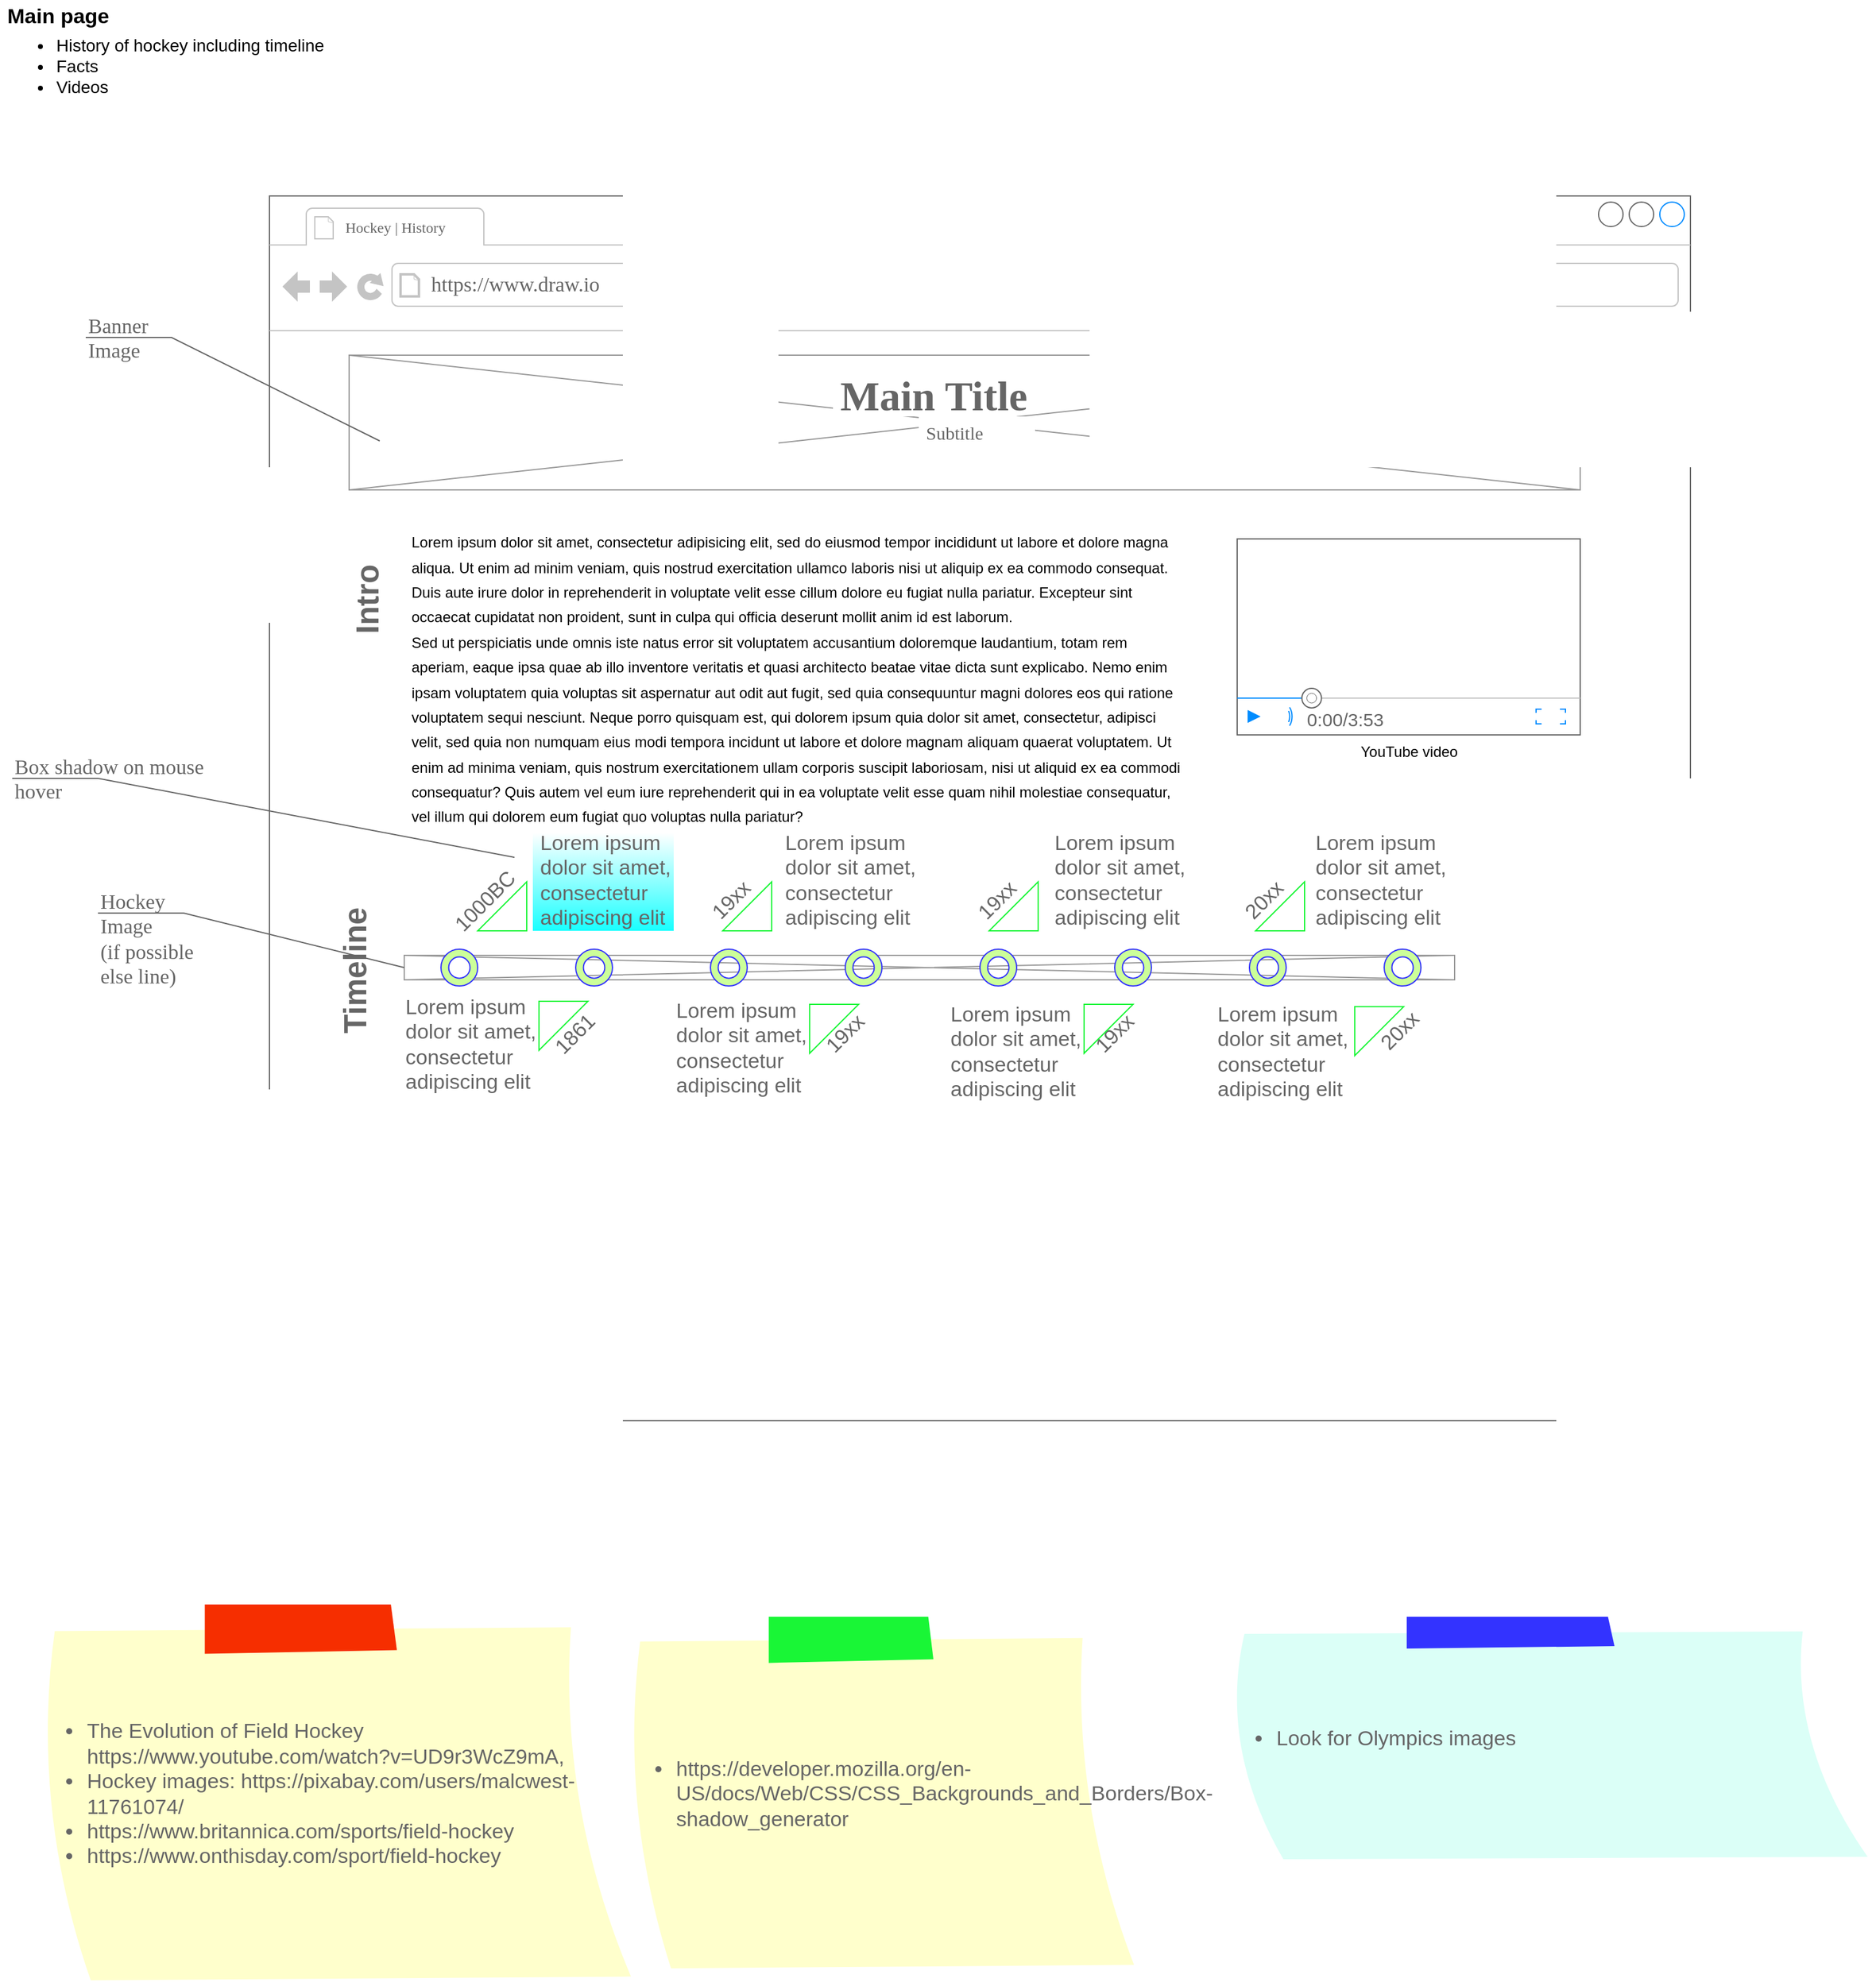 <mxfile version="17.2.4" type="github" pages="3">
  <diagram id="8nH-adLAOv0M6eSok85y" name="index.html">
    <mxGraphModel dx="2500" dy="887" grid="1" gridSize="10" guides="1" tooltips="1" connect="1" arrows="1" fold="1" page="1" pageScale="1" pageWidth="827" pageHeight="1169" math="0" shadow="0">
      <root>
        <mxCell id="0" />
        <mxCell id="1" parent="0" />
        <mxCell id="lS0JQyzxnlS5dcJUhoOn-5" value="" style="strokeWidth=1;shadow=0;dashed=0;align=center;html=1;shape=mxgraph.mockup.containers.browserWindow;rSize=0;strokeColor=none;strokeColor2=#008cff;strokeColor3=#c4c4c4;mainText=,;recursiveResize=0;fontFamily=Verdana;" parent="1" vertex="1">
          <mxGeometry x="-540" y="200" width="1160" height="1000" as="geometry" />
        </mxCell>
        <mxCell id="lS0JQyzxnlS5dcJUhoOn-6" value="&lt;font style=&quot;font-size: 12px&quot;&gt;Hockey | History&lt;/font&gt;" style="strokeWidth=1;shadow=0;dashed=0;align=center;html=1;shape=mxgraph.mockup.containers.anchor;fontSize=17;fontColor=#666666;align=left;fontFamily=Verdana;" parent="lS0JQyzxnlS5dcJUhoOn-5" vertex="1">
          <mxGeometry x="60" y="12" width="110" height="26" as="geometry" />
        </mxCell>
        <mxCell id="lS0JQyzxnlS5dcJUhoOn-7" value="https://www.draw.io" style="strokeWidth=1;shadow=0;dashed=0;align=center;html=1;shape=mxgraph.mockup.containers.anchor;rSize=0;fontSize=17;fontColor=#666666;align=left;fontFamily=Verdana;" parent="lS0JQyzxnlS5dcJUhoOn-5" vertex="1">
          <mxGeometry x="130" y="60" width="250" height="26" as="geometry" />
        </mxCell>
        <mxCell id="lS0JQyzxnlS5dcJUhoOn-2" value="" style="verticalLabelPosition=bottom;shadow=0;dashed=0;align=center;html=1;verticalAlign=top;strokeWidth=1;shape=mxgraph.mockup.graphics.simpleIcon;strokeColor=#999999;" parent="lS0JQyzxnlS5dcJUhoOn-5" vertex="1">
          <mxGeometry x="65" y="130" width="1005" height="110" as="geometry" />
        </mxCell>
        <mxCell id="lS0JQyzxnlS5dcJUhoOn-9" value="&lt;h1&gt;Main Title&lt;/h1&gt;" style="strokeWidth=1;shadow=0;dashed=0;align=center;html=1;shape=mxgraph.mockup.text.textBox;fontColor=#666666;align=left;fontSize=17;spacingLeft=4;spacingTop=-3;strokeColor=none;mainText=;fontFamily=Verdana;" parent="lS0JQyzxnlS5dcJUhoOn-5" vertex="1">
          <mxGeometry x="460" y="150" width="150" height="30" as="geometry" />
        </mxCell>
        <mxCell id="lS0JQyzxnlS5dcJUhoOn-10" value="&lt;font style=&quot;font-size: 15px&quot;&gt;Subtitle&lt;/font&gt;" style="strokeWidth=1;shadow=0;dashed=0;align=center;html=1;shape=mxgraph.mockup.text.textBox;fontColor=#666666;align=left;fontSize=17;spacingLeft=4;spacingTop=-3;strokeColor=none;mainText=;fontFamily=Verdana;" parent="lS0JQyzxnlS5dcJUhoOn-5" vertex="1">
          <mxGeometry x="530" y="180" width="95" height="30" as="geometry" />
        </mxCell>
        <mxCell id="_DV4y93HBxbvO4sn7ViW-2" value="" style="verticalLabelPosition=bottom;shadow=0;dashed=0;align=center;html=1;verticalAlign=top;strokeWidth=1;shape=mxgraph.mockup.graphics.simpleIcon;strokeColor=#999999;" vertex="1" parent="lS0JQyzxnlS5dcJUhoOn-5">
          <mxGeometry x="110" y="620" width="857.5" height="20" as="geometry" />
        </mxCell>
        <mxCell id="_DV4y93HBxbvO4sn7ViW-3" value="&lt;h2&gt;Timeline&lt;/h2&gt;" style="strokeWidth=1;shadow=0;dashed=0;align=center;html=1;shape=mxgraph.mockup.text.textBox;fontColor=#666666;align=left;fontSize=17;spacingLeft=4;spacingTop=-3;strokeColor=none;mainText=;rotation=-90;" vertex="1" parent="lS0JQyzxnlS5dcJUhoOn-5">
          <mxGeometry x="-3.75" y="600" width="150" height="30" as="geometry" />
        </mxCell>
        <mxCell id="_DV4y93HBxbvO4sn7ViW-5" value="&lt;span style=&quot;color: rgb(0 , 0 , 0) ; font-size: 12px&quot;&gt;Lorem ipsum dolor sit amet, consectetur adipisicing elit, sed do eiusmod tempor incididunt ut labore et dolore magna aliqua. Ut enim ad minim veniam, quis nostrud exercitation ullamco laboris nisi ut aliquip ex ea commodo consequat. Duis aute irure dolor in reprehenderit in voluptate velit esse cillum dolore eu fugiat nulla pariatur. Excepteur sint occaecat cupidatat non proident, sunt in culpa qui officia deserunt mollit anim id est laborum.&lt;/span&gt;&lt;br style=&quot;color: rgb(0 , 0 , 0) ; font-size: 12px&quot;&gt;&lt;span style=&quot;color: rgb(0 , 0 , 0) ; font-size: 12px&quot;&gt;Sed ut perspiciatis unde omnis iste natus error sit voluptatem accusantium doloremque laudantium, totam rem aperiam, eaque ipsa quae ab illo inventore veritatis et quasi architecto beatae vitae dicta sunt explicabo. Nemo enim ipsam voluptatem quia voluptas sit aspernatur aut odit aut fugit, sed quia consequuntur magni dolores eos qui ratione voluptatem sequi nesciunt. Neque porro quisquam est, qui dolorem ipsum quia dolor sit amet, consectetur, adipisci velit, sed quia non numquam eius modi tempora incidunt ut labore et dolore magnam aliquam quaerat voluptatem. Ut enim ad minima veniam, quis nostrum exercitationem ullam corporis suscipit laboriosam, nisi ut aliquid ex ea commodi consequatur? Quis autem vel eum iure reprehenderit qui in ea voluptate velit esse quam nihil molestiae consequatur, vel illum qui dolorem eum fugiat quo voluptas nulla pariatur?&lt;/span&gt;" style="strokeWidth=1;shadow=0;dashed=0;align=center;html=1;shape=mxgraph.mockup.text.textBox;fontColor=#666666;align=left;fontSize=17;spacingLeft=4;spacingTop=-3;strokeColor=none;mainText=;whiteSpace=wrap;" vertex="1" parent="lS0JQyzxnlS5dcJUhoOn-5">
          <mxGeometry x="110" y="280" width="640" height="230" as="geometry" />
        </mxCell>
        <mxCell id="_DV4y93HBxbvO4sn7ViW-6" value="&lt;h2&gt;Intro&lt;/h2&gt;" style="strokeWidth=1;shadow=0;dashed=0;align=center;html=1;shape=mxgraph.mockup.text.textBox;fontColor=#666666;align=left;fontSize=17;spacingLeft=4;spacingTop=-3;strokeColor=none;mainText=;rotation=-90;" vertex="1" parent="lS0JQyzxnlS5dcJUhoOn-5">
          <mxGeometry x="32.5" y="300" width="97.5" height="30" as="geometry" />
        </mxCell>
        <mxCell id="_DV4y93HBxbvO4sn7ViW-7" value="YouTube video" style="verticalLabelPosition=bottom;shadow=0;dashed=0;align=center;html=1;verticalAlign=top;strokeWidth=1;shape=mxgraph.mockup.containers.videoPlayer;strokeColor=#666666;strokeColor2=#008cff;strokeColor3=#c4c4c4;textColor=#666666;fillColor2=#008cff;barHeight=30;barPos=20;" vertex="1" parent="lS0JQyzxnlS5dcJUhoOn-5">
          <mxGeometry x="790" y="280" width="280" height="160" as="geometry" />
        </mxCell>
        <mxCell id="Vq7wN6k5Lwtrpj-pgbCC-1" value="" style="verticalLabelPosition=bottom;verticalAlign=top;html=1;shape=mxgraph.basic.donut;dx=6.29;strokeColor=#3333FF;fillColor=#CCFF99;" vertex="1" parent="lS0JQyzxnlS5dcJUhoOn-5">
          <mxGeometry x="140" y="615" width="30" height="30" as="geometry" />
        </mxCell>
        <mxCell id="_DV4y93HBxbvO4sn7ViW-10" value="" style="verticalLabelPosition=bottom;verticalAlign=top;html=1;shape=mxgraph.basic.donut;dx=6.29;strokeColor=#3333FF;fillColor=#CCFF99;" vertex="1" parent="lS0JQyzxnlS5dcJUhoOn-5">
          <mxGeometry x="250" y="615" width="30" height="30" as="geometry" />
        </mxCell>
        <mxCell id="Vq7wN6k5Lwtrpj-pgbCC-16" value="1000BC" style="strokeWidth=1;shadow=0;dashed=0;align=center;html=1;shape=mxgraph.mockup.text.textBox;fontColor=#666666;align=left;fontSize=17;spacingLeft=4;spacingTop=-3;strokeColor=none;mainText=;fillColor=none;rotation=-45;" vertex="1" parent="lS0JQyzxnlS5dcJUhoOn-5">
          <mxGeometry x="140" y="560" width="80" height="30" as="geometry" />
        </mxCell>
        <mxCell id="Vq7wN6k5Lwtrpj-pgbCC-17" value="1861" style="strokeWidth=1;shadow=0;dashed=0;align=center;html=1;shape=mxgraph.mockup.text.textBox;fontColor=#666666;align=left;fontSize=17;spacingLeft=4;spacingTop=-3;strokeColor=none;mainText=;fillColor=none;rotation=-45;" vertex="1" parent="lS0JQyzxnlS5dcJUhoOn-5">
          <mxGeometry x="225" y="667.49" width="60" height="30" as="geometry" />
        </mxCell>
        <mxCell id="Vq7wN6k5Lwtrpj-pgbCC-33" value="19xx" style="strokeWidth=1;shadow=0;dashed=0;align=center;html=1;shape=mxgraph.mockup.text.textBox;fontColor=#666666;align=left;fontSize=17;spacingLeft=4;spacingTop=-3;strokeColor=none;mainText=;fillColor=none;rotation=-45;" vertex="1" parent="lS0JQyzxnlS5dcJUhoOn-5">
          <mxGeometry x="350" y="550" width="80" height="30" as="geometry" />
        </mxCell>
        <mxCell id="Vq7wN6k5Lwtrpj-pgbCC-35" value="19xx" style="strokeWidth=1;shadow=0;dashed=0;align=center;html=1;shape=mxgraph.mockup.text.textBox;fontColor=#666666;align=left;fontSize=17;spacingLeft=4;spacingTop=-3;strokeColor=none;mainText=;fillColor=none;rotation=-45;" vertex="1" parent="lS0JQyzxnlS5dcJUhoOn-5">
          <mxGeometry x="447.5" y="667.49" width="50" height="34.39" as="geometry" />
        </mxCell>
        <mxCell id="Vq7wN6k5Lwtrpj-pgbCC-38" value="&lt;span&gt;Lorem ipsum dolor sit amet, consectetur adipiscing elit&lt;/span&gt;" style="strokeWidth=1;shadow=0;dashed=0;align=center;html=1;shape=mxgraph.mockup.text.textBox;fontColor=#666666;align=left;fontSize=17;spacingLeft=4;spacingTop=-3;strokeColor=none;mainText=;fillColor=default;whiteSpace=wrap;gradientColor=#19FFFF;" vertex="1" parent="lS0JQyzxnlS5dcJUhoOn-5">
          <mxGeometry x="215" y="520" width="115" height="80" as="geometry" />
        </mxCell>
        <mxCell id="Vq7wN6k5Lwtrpj-pgbCC-39" value="Box shadow on mouse &lt;br&gt;hover" style="strokeWidth=1;shadow=0;dashed=0;align=center;html=1;shape=mxgraph.mockup.text.callout;linkText=;textSize=17;textColor=#666666;callDir=NW;callStyle=line;fontSize=17;fontColor=#666666;align=left;verticalAlign=top;strokeColor=#666666;fontFamily=Verdana;" vertex="1" parent="lS0JQyzxnlS5dcJUhoOn-5">
          <mxGeometry x="-210" y="450" width="410" height="90" as="geometry" />
        </mxCell>
        <mxCell id="Vq7wN6k5Lwtrpj-pgbCC-40" value="&lt;span&gt;Lorem ipsum dolor sit amet, consectetur adipiscing elit&lt;/span&gt;" style="strokeWidth=1;shadow=0;dashed=0;align=right;html=1;shape=mxgraph.mockup.text.textBox;fontColor=#666666;align=left;fontSize=17;spacingLeft=4;spacingTop=-3;strokeColor=none;mainText=;fillColor=none;whiteSpace=wrap;gradientColor=#19FFFF;" vertex="1" parent="lS0JQyzxnlS5dcJUhoOn-5">
          <mxGeometry x="105" y="654.97" width="115" height="80" as="geometry" />
        </mxCell>
        <mxCell id="Vq7wN6k5Lwtrpj-pgbCC-41" value="&lt;span&gt;Lorem ipsum dolor sit amet, consectetur adipiscing elit&lt;/span&gt;" style="strokeWidth=1;shadow=0;dashed=0;align=center;html=1;shape=mxgraph.mockup.text.textBox;fontColor=#666666;align=left;fontSize=17;spacingLeft=4;spacingTop=-3;strokeColor=none;mainText=;fillColor=none;whiteSpace=wrap;gradientColor=#19FFFF;" vertex="1" parent="lS0JQyzxnlS5dcJUhoOn-5">
          <mxGeometry x="325.94" y="657.49" width="115" height="80" as="geometry" />
        </mxCell>
        <mxCell id="Vq7wN6k5Lwtrpj-pgbCC-42" value="&lt;span&gt;Lorem ipsum dolor sit amet, consectetur adipiscing elit&lt;/span&gt;" style="strokeWidth=1;shadow=0;dashed=0;align=center;html=1;shape=mxgraph.mockup.text.textBox;fontColor=#666666;align=left;fontSize=17;spacingLeft=4;spacingTop=-3;strokeColor=none;mainText=;fillColor=none;whiteSpace=wrap;gradientColor=#19FFFF;" vertex="1" parent="lS0JQyzxnlS5dcJUhoOn-5">
          <mxGeometry x="415" y="520" width="115" height="80" as="geometry" />
        </mxCell>
        <mxCell id="Vq7wN6k5Lwtrpj-pgbCC-43" value="19xx" style="strokeWidth=1;shadow=0;dashed=0;align=center;html=1;shape=mxgraph.mockup.text.textBox;fontColor=#666666;align=left;fontSize=17;spacingLeft=4;spacingTop=-3;strokeColor=none;mainText=;fillColor=none;rotation=-45;" vertex="1" parent="lS0JQyzxnlS5dcJUhoOn-5">
          <mxGeometry x="567.5" y="550" width="80" height="30" as="geometry" />
        </mxCell>
        <mxCell id="Vq7wN6k5Lwtrpj-pgbCC-44" value="&lt;span&gt;Lorem ipsum dolor sit amet, consectetur adipiscing elit&lt;/span&gt;" style="strokeWidth=1;shadow=0;dashed=0;align=center;html=1;shape=mxgraph.mockup.text.textBox;fontColor=#666666;align=left;fontSize=17;spacingLeft=4;spacingTop=-3;strokeColor=none;mainText=;fillColor=none;whiteSpace=wrap;gradientColor=#19FFFF;" vertex="1" parent="lS0JQyzxnlS5dcJUhoOn-5">
          <mxGeometry x="635" y="520" width="115" height="80" as="geometry" />
        </mxCell>
        <mxCell id="Vq7wN6k5Lwtrpj-pgbCC-45" value="20xx" style="strokeWidth=1;shadow=0;dashed=0;align=center;html=1;shape=mxgraph.mockup.text.textBox;fontColor=#666666;align=left;fontSize=17;spacingLeft=4;spacingTop=-3;strokeColor=none;mainText=;fillColor=none;rotation=-45;" vertex="1" parent="lS0JQyzxnlS5dcJUhoOn-5">
          <mxGeometry x="785" y="550" width="80" height="30" as="geometry" />
        </mxCell>
        <mxCell id="Vq7wN6k5Lwtrpj-pgbCC-46" value="&lt;span&gt;Lorem ipsum dolor sit amet, consectetur adipiscing elit&lt;/span&gt;" style="strokeWidth=1;shadow=0;dashed=0;align=center;html=1;shape=mxgraph.mockup.text.textBox;fontColor=#666666;align=left;fontSize=17;spacingLeft=4;spacingTop=-3;strokeColor=none;mainText=;fillColor=none;whiteSpace=wrap;gradientColor=#19FFFF;" vertex="1" parent="lS0JQyzxnlS5dcJUhoOn-5">
          <mxGeometry x="848.44" y="520" width="115" height="80" as="geometry" />
        </mxCell>
        <mxCell id="Vq7wN6k5Lwtrpj-pgbCC-47" value="&lt;span&gt;Lorem ipsum dolor sit amet, consectetur adipiscing elit&lt;/span&gt;" style="strokeWidth=1;shadow=0;dashed=0;align=center;html=1;shape=mxgraph.mockup.text.textBox;fontColor=#666666;align=left;fontSize=17;spacingLeft=4;spacingTop=-3;strokeColor=none;mainText=;fillColor=none;whiteSpace=wrap;gradientColor=#19FFFF;" vertex="1" parent="lS0JQyzxnlS5dcJUhoOn-5">
          <mxGeometry x="550" y="660" width="115" height="80" as="geometry" />
        </mxCell>
        <mxCell id="Vq7wN6k5Lwtrpj-pgbCC-48" value="19xx" style="strokeWidth=1;shadow=0;dashed=0;align=center;html=1;shape=mxgraph.mockup.text.textBox;fontColor=#666666;align=left;fontSize=17;spacingLeft=4;spacingTop=-3;strokeColor=none;mainText=;fillColor=none;rotation=-45;" vertex="1" parent="lS0JQyzxnlS5dcJUhoOn-5">
          <mxGeometry x="667.5" y="667.49" width="50" height="34.39" as="geometry" />
        </mxCell>
        <mxCell id="Vq7wN6k5Lwtrpj-pgbCC-49" value="&lt;span&gt;Lorem ipsum dolor sit amet, consectetur adipiscing elit&lt;/span&gt;" style="strokeWidth=1;shadow=0;dashed=0;align=center;html=1;shape=mxgraph.mockup.text.textBox;fontColor=#666666;align=left;fontSize=17;spacingLeft=4;spacingTop=-3;strokeColor=none;mainText=;fillColor=none;whiteSpace=wrap;gradientColor=#19FFFF;" vertex="1" parent="lS0JQyzxnlS5dcJUhoOn-5">
          <mxGeometry x="767.5" y="660" width="115" height="80" as="geometry" />
        </mxCell>
        <mxCell id="Vq7wN6k5Lwtrpj-pgbCC-50" value="20xx" style="strokeWidth=1;shadow=0;dashed=0;align=center;html=1;shape=mxgraph.mockup.text.textBox;fontColor=#666666;align=left;fontSize=17;spacingLeft=4;spacingTop=-3;strokeColor=none;mainText=;fillColor=none;rotation=-45;" vertex="1" parent="lS0JQyzxnlS5dcJUhoOn-5">
          <mxGeometry x="900" y="665.61" width="50" height="34.39" as="geometry" />
        </mxCell>
        <mxCell id="Vq7wN6k5Lwtrpj-pgbCC-52" value="" style="verticalLabelPosition=bottom;verticalAlign=top;html=1;shape=mxgraph.basic.orthogonal_triangle;strokeColor=#19F636;fillColor=none;gradientColor=#19FFFF;rotation=-90;" vertex="1" parent="lS0JQyzxnlS5dcJUhoOn-5">
          <mxGeometry x="170" y="560" width="40" height="40" as="geometry" />
        </mxCell>
        <mxCell id="Vq7wN6k5Lwtrpj-pgbCC-53" value="" style="verticalLabelPosition=bottom;verticalAlign=top;html=1;shape=mxgraph.basic.orthogonal_triangle;strokeColor=#19F636;fillColor=none;gradientColor=#19FFFF;rotation=-90;" vertex="1" parent="lS0JQyzxnlS5dcJUhoOn-5">
          <mxGeometry x="370" y="560" width="40" height="40" as="geometry" />
        </mxCell>
        <mxCell id="Vq7wN6k5Lwtrpj-pgbCC-54" value="" style="verticalLabelPosition=bottom;verticalAlign=top;html=1;shape=mxgraph.basic.orthogonal_triangle;strokeColor=#19F636;fillColor=none;gradientColor=#19FFFF;rotation=-90;" vertex="1" parent="lS0JQyzxnlS5dcJUhoOn-5">
          <mxGeometry x="587.5" y="560" width="40" height="40" as="geometry" />
        </mxCell>
        <mxCell id="Vq7wN6k5Lwtrpj-pgbCC-55" value="" style="verticalLabelPosition=bottom;verticalAlign=top;html=1;shape=mxgraph.basic.orthogonal_triangle;strokeColor=#19F636;fillColor=none;gradientColor=#19FFFF;rotation=-90;" vertex="1" parent="lS0JQyzxnlS5dcJUhoOn-5">
          <mxGeometry x="805" y="560" width="40" height="40" as="geometry" />
        </mxCell>
        <mxCell id="Vq7wN6k5Lwtrpj-pgbCC-56" value="" style="verticalLabelPosition=bottom;verticalAlign=top;html=1;shape=mxgraph.basic.orthogonal_triangle;strokeColor=#19F636;fillColor=none;gradientColor=#19FFFF;rotation=90;" vertex="1" parent="lS0JQyzxnlS5dcJUhoOn-5">
          <mxGeometry x="220" y="657.49" width="40" height="40" as="geometry" />
        </mxCell>
        <mxCell id="Vq7wN6k5Lwtrpj-pgbCC-58" value="" style="verticalLabelPosition=bottom;verticalAlign=top;html=1;shape=mxgraph.basic.orthogonal_triangle;strokeColor=#19F636;fillColor=none;gradientColor=#19FFFF;rotation=90;" vertex="1" parent="lS0JQyzxnlS5dcJUhoOn-5">
          <mxGeometry x="440.94" y="660" width="40" height="40" as="geometry" />
        </mxCell>
        <mxCell id="Vq7wN6k5Lwtrpj-pgbCC-59" value="" style="verticalLabelPosition=bottom;verticalAlign=top;html=1;shape=mxgraph.basic.orthogonal_triangle;strokeColor=#19F636;fillColor=none;gradientColor=#19FFFF;rotation=90;" vertex="1" parent="lS0JQyzxnlS5dcJUhoOn-5">
          <mxGeometry x="665" y="660" width="40" height="40" as="geometry" />
        </mxCell>
        <mxCell id="Vq7wN6k5Lwtrpj-pgbCC-60" value="" style="verticalLabelPosition=bottom;verticalAlign=top;html=1;shape=mxgraph.basic.orthogonal_triangle;strokeColor=#19F636;fillColor=none;gradientColor=#19FFFF;rotation=90;" vertex="1" parent="lS0JQyzxnlS5dcJUhoOn-5">
          <mxGeometry x="885.94" y="661.88" width="40" height="40" as="geometry" />
        </mxCell>
        <mxCell id="lS0JQyzxnlS5dcJUhoOn-8" value="Banner&lt;br&gt;Image" style="strokeWidth=1;shadow=0;dashed=0;align=center;html=1;shape=mxgraph.mockup.text.callout;linkText=;textSize=17;textColor=#666666;callDir=NW;callStyle=line;fontSize=17;fontColor=#666666;align=left;verticalAlign=top;strokeColor=#666666;fontFamily=Verdana;" parent="1" vertex="1">
          <mxGeometry x="-690" y="290" width="240" height="110" as="geometry" />
        </mxCell>
        <mxCell id="pFQr3TKwE8AE9kj7NU_g-1" value="&lt;b&gt;&lt;font color=&quot;#000000&quot;&gt;Main page&lt;/font&gt;&lt;/b&gt;" style="strokeWidth=1;shadow=0;dashed=0;align=center;html=1;shape=mxgraph.mockup.text.textBox;fontColor=#666666;align=left;fontSize=17;spacingLeft=4;spacingTop=-3;strokeColor=none;mainText=" parent="1" vertex="1">
          <mxGeometry x="-760" y="40" width="150" height="30" as="geometry" />
        </mxCell>
        <mxCell id="8r5M_L36HyFQbFAAj_BB-1" value="&lt;ul style=&quot;font-size: 14px&quot;&gt;&lt;li&gt;History of hockey including timeline&lt;/li&gt;&lt;li&gt;Facts&amp;nbsp;&lt;/li&gt;&lt;li&gt;Videos&lt;/li&gt;&lt;/ul&gt;" style="strokeWidth=1;shadow=0;dashed=0;align=center;html=1;shape=mxgraph.mockup.text.textBox;fontColor=#000000;align=left;fontSize=17;spacingLeft=4;spacingTop=-3;strokeColor=none;mainText=" parent="1" vertex="1">
          <mxGeometry x="-760" y="80" width="150" height="30" as="geometry" />
        </mxCell>
        <mxCell id="6jjzfinIZiVhQwKsv2bi-1" value="&lt;ul&gt;&lt;li style=&quot;text-align: left&quot;&gt;The Evolution of Field Hockey https://www.youtube.com/watch?v=UD9r3WcZ9mA,&lt;br&gt;&lt;/li&gt;&lt;li style=&quot;text-align: left&quot;&gt;Hockey images:&amp;nbsp;https://pixabay.com/users/malcwest-11761074/&lt;/li&gt;&lt;li style=&quot;text-align: left&quot;&gt;https://www.britannica.com/sports/field-hockey&lt;br&gt;&lt;/li&gt;&lt;li style=&quot;text-align: left&quot;&gt;https://www.onthisday.com/sport/field-hockey&lt;br&gt;&lt;/li&gt;&lt;/ul&gt;" style="strokeWidth=1;shadow=0;dashed=0;align=center;html=1;shape=mxgraph.mockup.text.stickyNote2;fontColor=#666666;mainText=;fontSize=17;whiteSpace=wrap;fillColor=#ffffcc;strokeColor=#F62E00;" parent="1" vertex="1">
          <mxGeometry x="-730" y="1350" width="490" height="310" as="geometry" />
        </mxCell>
        <mxCell id="_DV4y93HBxbvO4sn7ViW-8" value="Hockey &lt;br&gt;Image &lt;br&gt;(if possible&lt;br&gt;else line)&lt;br&gt;" style="strokeWidth=1;shadow=0;dashed=0;align=center;html=1;shape=mxgraph.mockup.text.callout;linkText=;textSize=17;textColor=#666666;callDir=NW;callStyle=line;fontSize=17;fontColor=#666666;align=left;verticalAlign=top;strokeColor=#666666;fontFamily=Verdana;" vertex="1" parent="1">
          <mxGeometry x="-680" y="760" width="250" height="70" as="geometry" />
        </mxCell>
        <mxCell id="_DV4y93HBxbvO4sn7ViW-9" value="&lt;ul&gt;&lt;li&gt;Look for Olympics images&lt;/li&gt;&lt;/ul&gt;" style="strokeWidth=1;shadow=0;dashed=0;align=left;html=1;shape=mxgraph.mockup.text.stickyNote2;fontColor=#666666;mainText=;fontSize=17;whiteSpace=wrap;fillColor=#DBFFF7;strokeColor=#3333FF;" vertex="1" parent="1">
          <mxGeometry x="240" y="1360" width="530" height="200" as="geometry" />
        </mxCell>
        <mxCell id="Vq7wN6k5Lwtrpj-pgbCC-3" value="" style="verticalLabelPosition=bottom;verticalAlign=top;html=1;shape=mxgraph.basic.donut;dx=6.29;strokeColor=#3333FF;fillColor=#CCFF99;" vertex="1" parent="1">
          <mxGeometry x="-180" y="815" width="30" height="30" as="geometry" />
        </mxCell>
        <mxCell id="Vq7wN6k5Lwtrpj-pgbCC-5" value="" style="verticalLabelPosition=bottom;verticalAlign=top;html=1;shape=mxgraph.basic.donut;dx=6.29;strokeColor=#3333FF;fillColor=#CCFF99;" vertex="1" parent="1">
          <mxGeometry x="-70" y="815" width="30" height="30" as="geometry" />
        </mxCell>
        <mxCell id="Vq7wN6k5Lwtrpj-pgbCC-7" value="" style="verticalLabelPosition=bottom;verticalAlign=top;html=1;shape=mxgraph.basic.donut;dx=6.29;strokeColor=#3333FF;fillColor=#CCFF99;" vertex="1" parent="1">
          <mxGeometry x="40" y="815" width="30" height="30" as="geometry" />
        </mxCell>
        <mxCell id="Vq7wN6k5Lwtrpj-pgbCC-9" value="" style="verticalLabelPosition=bottom;verticalAlign=top;html=1;shape=mxgraph.basic.donut;dx=6.29;strokeColor=#3333FF;fillColor=#CCFF99;" vertex="1" parent="1">
          <mxGeometry x="150" y="815" width="30" height="30" as="geometry" />
        </mxCell>
        <mxCell id="Vq7wN6k5Lwtrpj-pgbCC-11" value="" style="verticalLabelPosition=bottom;verticalAlign=top;html=1;shape=mxgraph.basic.donut;dx=6.29;strokeColor=#3333FF;fillColor=#CCFF99;" vertex="1" parent="1">
          <mxGeometry x="260" y="815" width="30" height="30" as="geometry" />
        </mxCell>
        <mxCell id="Vq7wN6k5Lwtrpj-pgbCC-13" value="" style="verticalLabelPosition=bottom;verticalAlign=top;html=1;shape=mxgraph.basic.donut;dx=6.29;strokeColor=#3333FF;fillColor=#CCFF99;" vertex="1" parent="1">
          <mxGeometry x="370" y="815" width="30" height="30" as="geometry" />
        </mxCell>
        <mxCell id="Vq7wN6k5Lwtrpj-pgbCC-37" value="&lt;ul&gt;&lt;li&gt;https://developer.mozilla.org/en-US/docs/Web/CSS/CSS_Backgrounds_and_Borders/Box-shadow_generator&lt;br&gt;&lt;/li&gt;&lt;/ul&gt;" style="strokeWidth=1;shadow=0;dashed=0;align=left;html=1;shape=mxgraph.mockup.text.stickyNote2;fontColor=#666666;mainText=;fontSize=17;whiteSpace=wrap;fillColor=#ffffcc;strokeColor=#19F636;" vertex="1" parent="1">
          <mxGeometry x="-250" y="1360" width="420" height="290" as="geometry" />
        </mxCell>
      </root>
    </mxGraphModel>
  </diagram>
  <diagram id="6LIQ0Oh_Yhucuo4s8fjb" name="ireland.html">
    <mxGraphModel dx="2500" dy="887" grid="1" gridSize="10" guides="1" tooltips="1" connect="1" arrows="1" fold="1" page="1" pageScale="1" pageWidth="827" pageHeight="1169" math="0" shadow="0">
      <root>
        <mxCell id="0" />
        <mxCell id="1" parent="0" />
        <mxCell id="1Xi78duEf_SRkK55Yz3g-1" value="" style="strokeWidth=1;shadow=0;dashed=0;align=center;html=1;shape=mxgraph.mockup.containers.browserWindow;rSize=0;strokeColor=none;strokeColor2=#008cff;strokeColor3=#c4c4c4;mainText=,;recursiveResize=0;fontFamily=Verdana;" parent="1" vertex="1">
          <mxGeometry x="-540" y="220" width="1160" height="750" as="geometry" />
        </mxCell>
        <mxCell id="1Xi78duEf_SRkK55Yz3g-2" value="&lt;font style=&quot;font-size: 12px&quot;&gt;Hockey | Ireland&lt;/font&gt;" style="strokeWidth=1;shadow=0;dashed=0;align=center;html=1;shape=mxgraph.mockup.containers.anchor;fontSize=17;fontColor=#666666;align=left;fontFamily=Verdana;" parent="1Xi78duEf_SRkK55Yz3g-1" vertex="1">
          <mxGeometry x="60" y="12" width="110" height="26" as="geometry" />
        </mxCell>
        <mxCell id="1Xi78duEf_SRkK55Yz3g-3" value="https://www.draw.io" style="strokeWidth=1;shadow=0;dashed=0;align=center;html=1;shape=mxgraph.mockup.containers.anchor;rSize=0;fontSize=17;fontColor=#666666;align=left;fontFamily=Verdana;" parent="1Xi78duEf_SRkK55Yz3g-1" vertex="1">
          <mxGeometry x="130" y="60" width="250" height="26" as="geometry" />
        </mxCell>
        <mxCell id="1Xi78duEf_SRkK55Yz3g-4" value="" style="verticalLabelPosition=bottom;shadow=0;dashed=0;align=center;html=1;verticalAlign=top;strokeWidth=1;shape=mxgraph.mockup.graphics.simpleIcon;strokeColor=#999999;" parent="1Xi78duEf_SRkK55Yz3g-1" vertex="1">
          <mxGeometry x="65" y="130" width="1005" height="110" as="geometry" />
        </mxCell>
        <mxCell id="1Xi78duEf_SRkK55Yz3g-5" value="Main Title" style="strokeWidth=1;shadow=0;dashed=0;align=center;html=1;shape=mxgraph.mockup.text.textBox;fontColor=#666666;align=left;fontSize=17;spacingLeft=4;spacingTop=-3;strokeColor=none;mainText=;fontFamily=Verdana;" parent="1Xi78duEf_SRkK55Yz3g-1" vertex="1">
          <mxGeometry x="510" y="150" width="100" height="30" as="geometry" />
        </mxCell>
        <mxCell id="1Xi78duEf_SRkK55Yz3g-6" value="&lt;font style=&quot;font-size: 15px&quot;&gt;Subtitle&lt;/font&gt;" style="strokeWidth=1;shadow=0;dashed=0;align=center;html=1;shape=mxgraph.mockup.text.textBox;fontColor=#666666;align=left;fontSize=17;spacingLeft=4;spacingTop=-3;strokeColor=none;mainText=;fontFamily=Verdana;" parent="1Xi78duEf_SRkK55Yz3g-1" vertex="1">
          <mxGeometry x="520" y="180" width="105" height="30" as="geometry" />
        </mxCell>
        <mxCell id="1Xi78duEf_SRkK55Yz3g-7" value="Banner&lt;br&gt;Image" style="strokeWidth=1;shadow=0;dashed=0;align=center;html=1;shape=mxgraph.mockup.text.callout;linkText=;textSize=17;textColor=#666666;callDir=NW;callStyle=line;fontSize=17;fontColor=#666666;align=left;verticalAlign=top;strokeColor=#666666;fontFamily=Verdana;" parent="1" vertex="1">
          <mxGeometry x="-690" y="290" width="240" height="110" as="geometry" />
        </mxCell>
        <mxCell id="EhIP7xvMSSnnn1oHaPS0-1" value="&lt;b&gt;&lt;font color=&quot;#000000&quot;&gt;Ireland-specific page&lt;/font&gt;&lt;/b&gt;" style="strokeWidth=1;shadow=0;dashed=0;align=center;html=1;shape=mxgraph.mockup.text.textBox;fontColor=#666666;align=left;fontSize=17;spacingLeft=4;spacingTop=-3;strokeColor=none;mainText=" parent="1" vertex="1">
          <mxGeometry x="-760" y="40" width="150" height="30" as="geometry" />
        </mxCell>
        <mxCell id="hsfocFUbdbFoDbfEC-pu-1" value="&lt;ul style=&quot;font-size: 14px&quot;&gt;&lt;li&gt;Interesting facts regarding Irish hockey&lt;/li&gt;&lt;/ul&gt;" style="strokeWidth=1;shadow=0;dashed=0;align=center;html=1;shape=mxgraph.mockup.text.textBox;fontColor=#000000;align=left;fontSize=17;spacingLeft=4;spacingTop=-3;strokeColor=none;mainText=" parent="1" vertex="1">
          <mxGeometry x="-760" y="80" width="150" height="30" as="geometry" />
        </mxCell>
        <mxCell id="-yxaRerC0VIWWncdA_-B-1" value="&lt;div&gt;&lt;ul&gt;&lt;li&gt;&lt;span&gt;The Evolution of Field Hockey, ladies 1950&lt;br&gt;&lt;/span&gt;https://www.youtube.com/watch?v=UD9r3WcZ9mA&amp;amp;t=17s&lt;/li&gt;&lt;/ul&gt;&lt;/div&gt;" style="strokeWidth=1;shadow=0;dashed=0;align=left;html=1;shape=mxgraph.mockup.text.stickyNote2;fontColor=#666666;mainText=;fontSize=17;whiteSpace=wrap;fillColor=#ffffcc;strokeColor=#F62E00;" parent="1" vertex="1">
          <mxGeometry x="-740" y="1010" width="890" height="200" as="geometry" />
        </mxCell>
      </root>
    </mxGraphModel>
  </diagram>
  <diagram name="resources.html" id="hCc4rgPqJH8QpYUVkqhM">
    <mxGraphModel dx="3671" dy="1508" grid="1" gridSize="10" guides="1" tooltips="1" connect="1" arrows="1" fold="1" page="1" pageScale="1" pageWidth="827" pageHeight="1169" math="0" shadow="0">
      <root>
        <mxCell id="KBzY5KJ9VlvMmLMHG7pH-0" />
        <mxCell id="KBzY5KJ9VlvMmLMHG7pH-1" parent="KBzY5KJ9VlvMmLMHG7pH-0" />
        <mxCell id="KBzY5KJ9VlvMmLMHG7pH-2" value="" style="strokeWidth=1;shadow=0;dashed=0;align=center;html=1;shape=mxgraph.mockup.containers.browserWindow;rSize=0;strokeColor=none;strokeColor2=#008cff;strokeColor3=#c4c4c4;mainText=,;recursiveResize=0;fontFamily=Verdana;" vertex="1" parent="KBzY5KJ9VlvMmLMHG7pH-1">
          <mxGeometry x="-540" y="220" width="1160" height="750" as="geometry" />
        </mxCell>
        <mxCell id="KBzY5KJ9VlvMmLMHG7pH-3" value="&lt;font style=&quot;font-size: 12px&quot;&gt;Hockey | Ireland&lt;/font&gt;" style="strokeWidth=1;shadow=0;dashed=0;align=center;html=1;shape=mxgraph.mockup.containers.anchor;fontSize=17;fontColor=#666666;align=left;fontFamily=Verdana;" vertex="1" parent="KBzY5KJ9VlvMmLMHG7pH-2">
          <mxGeometry x="60" y="12" width="110" height="26" as="geometry" />
        </mxCell>
        <mxCell id="KBzY5KJ9VlvMmLMHG7pH-4" value="https://www.draw.io" style="strokeWidth=1;shadow=0;dashed=0;align=center;html=1;shape=mxgraph.mockup.containers.anchor;rSize=0;fontSize=17;fontColor=#666666;align=left;fontFamily=Verdana;" vertex="1" parent="KBzY5KJ9VlvMmLMHG7pH-2">
          <mxGeometry x="130" y="60" width="250" height="26" as="geometry" />
        </mxCell>
        <mxCell id="KBzY5KJ9VlvMmLMHG7pH-5" value="" style="verticalLabelPosition=bottom;shadow=0;dashed=0;align=center;html=1;verticalAlign=top;strokeWidth=1;shape=mxgraph.mockup.graphics.simpleIcon;strokeColor=#999999;" vertex="1" parent="KBzY5KJ9VlvMmLMHG7pH-2">
          <mxGeometry x="65" y="130" width="1005" height="110" as="geometry" />
        </mxCell>
        <mxCell id="KBzY5KJ9VlvMmLMHG7pH-6" value="Main Title" style="strokeWidth=1;shadow=0;dashed=0;align=center;html=1;shape=mxgraph.mockup.text.textBox;fontColor=#666666;align=left;fontSize=17;spacingLeft=4;spacingTop=-3;strokeColor=none;mainText=;fontFamily=Verdana;" vertex="1" parent="KBzY5KJ9VlvMmLMHG7pH-2">
          <mxGeometry x="510" y="150" width="100" height="30" as="geometry" />
        </mxCell>
        <mxCell id="KBzY5KJ9VlvMmLMHG7pH-7" value="&lt;font style=&quot;font-size: 15px&quot;&gt;Subtitle&lt;/font&gt;" style="strokeWidth=1;shadow=0;dashed=0;align=center;html=1;shape=mxgraph.mockup.text.textBox;fontColor=#666666;align=left;fontSize=17;spacingLeft=4;spacingTop=-3;strokeColor=none;mainText=;fontFamily=Verdana;" vertex="1" parent="KBzY5KJ9VlvMmLMHG7pH-2">
          <mxGeometry x="520" y="180" width="105" height="30" as="geometry" />
        </mxCell>
        <mxCell id="KBzY5KJ9VlvMmLMHG7pH-8" value="Banner&lt;br&gt;Image" style="strokeWidth=1;shadow=0;dashed=0;align=center;html=1;shape=mxgraph.mockup.text.callout;linkText=;textSize=17;textColor=#666666;callDir=NW;callStyle=line;fontSize=17;fontColor=#666666;align=left;verticalAlign=top;strokeColor=#666666;fontFamily=Verdana;" vertex="1" parent="KBzY5KJ9VlvMmLMHG7pH-1">
          <mxGeometry x="-690" y="290" width="240" height="110" as="geometry" />
        </mxCell>
        <mxCell id="X_3qLDNzdg7j5lhIgN22-0" value="&lt;b&gt;&lt;font color=&quot;#000000&quot;&gt;Resources page&lt;/font&gt;&lt;/b&gt;" style="strokeWidth=1;shadow=0;dashed=0;align=center;html=1;shape=mxgraph.mockup.text.textBox;fontColor=#666666;align=left;fontSize=17;spacingLeft=4;spacingTop=-3;strokeColor=none;mainText=" vertex="1" parent="KBzY5KJ9VlvMmLMHG7pH-1">
          <mxGeometry x="-760" y="40" width="150" height="30" as="geometry" />
        </mxCell>
        <mxCell id="0z3HysCRgLaCs4M2rw0F-0" value="&lt;ul style=&quot;font-size: 14px&quot;&gt;&lt;li&gt;Link to organisations - international&amp;nbsp;&amp;amp; Irish&lt;/li&gt;&lt;li&gt;Link to rules&lt;/li&gt;&lt;/ul&gt;" style="strokeWidth=1;shadow=0;dashed=0;align=center;html=1;shape=mxgraph.mockup.text.textBox;fontColor=#000000;align=left;fontSize=17;spacingLeft=4;spacingTop=-3;strokeColor=none;mainText=" vertex="1" parent="KBzY5KJ9VlvMmLMHG7pH-1">
          <mxGeometry x="-760" y="80" width="150" height="30" as="geometry" />
        </mxCell>
        <mxCell id="0z3HysCRgLaCs4M2rw0F-1" value="&lt;ul&gt;&lt;li&gt;hockey pitch as background for page, info as players on the pitch?&lt;/li&gt;&lt;/ul&gt;" style="strokeWidth=1;shadow=0;dashed=0;align=left;html=1;shape=mxgraph.mockup.text.stickyNote2;fontColor=#666666;mainText=;fontSize=17;whiteSpace=wrap;fillColor=#ffffcc;strokeColor=#F62E00;" vertex="1" parent="KBzY5KJ9VlvMmLMHG7pH-1">
          <mxGeometry x="-790" y="1030" width="230" height="200" as="geometry" />
        </mxCell>
      </root>
    </mxGraphModel>
  </diagram>
</mxfile>
